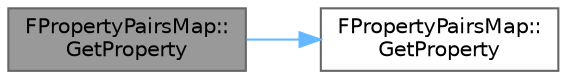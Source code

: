 digraph "FPropertyPairsMap::GetProperty"
{
 // INTERACTIVE_SVG=YES
 // LATEX_PDF_SIZE
  bgcolor="transparent";
  edge [fontname=Helvetica,fontsize=10,labelfontname=Helvetica,labelfontsize=10];
  node [fontname=Helvetica,fontsize=10,shape=box,height=0.2,width=0.4];
  rankdir="LR";
  Node1 [id="Node000001",label="FPropertyPairsMap::\lGetProperty",height=0.2,width=0.4,color="gray40", fillcolor="grey60", style="filled", fontcolor="black",tooltip=" "];
  Node1 -> Node2 [id="edge1_Node000001_Node000002",color="steelblue1",style="solid",tooltip=" "];
  Node2 [id="Node000002",label="FPropertyPairsMap::\lGetProperty",height=0.2,width=0.4,color="grey40", fillcolor="white", style="filled",URL="$dd/d72/classFPropertyPairsMap.html#a9894f1e618d7c9f5a3d8f03fe7ec7117",tooltip="Gets the value associated with the provided property."];
}
